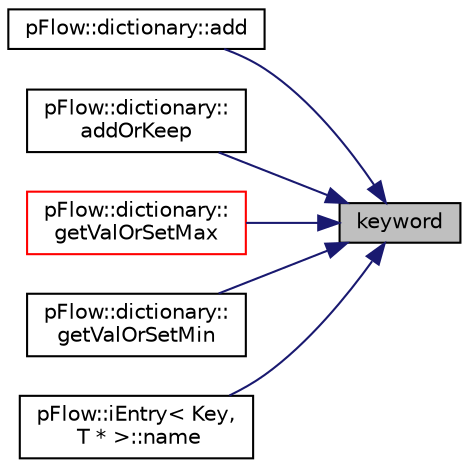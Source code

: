 digraph "keyword"
{
 // LATEX_PDF_SIZE
  edge [fontname="Helvetica",fontsize="10",labelfontname="Helvetica",labelfontsize="10"];
  node [fontname="Helvetica",fontsize="10",shape=record];
  rankdir="RL";
  Node1 [label="keyword",height=0.2,width=0.4,color="black", fillcolor="grey75", style="filled", fontcolor="black",tooltip="return keyword"];
  Node1 -> Node2 [dir="back",color="midnightblue",fontsize="10",style="solid",fontname="Helvetica"];
  Node2 [label="pFlow::dictionary::add",height=0.2,width=0.4,color="black", fillcolor="white", style="filled",URL="$classpFlow_1_1dictionary.html#ab2e3c2edb29c3068d7be477b82a6a27b",tooltip="add a dataEntry of type T"];
  Node1 -> Node3 [dir="back",color="midnightblue",fontsize="10",style="solid",fontname="Helvetica"];
  Node3 [label="pFlow::dictionary::\laddOrKeep",height=0.2,width=0.4,color="black", fillcolor="white", style="filled",URL="$classpFlow_1_1dictionary.html#a237be7839e89d0067af0ffc5405e36ee",tooltip=" "];
  Node1 -> Node4 [dir="back",color="midnightblue",fontsize="10",style="solid",fontname="Helvetica"];
  Node4 [label="pFlow::dictionary::\lgetValOrSetMax",height=0.2,width=0.4,color="red", fillcolor="white", style="filled",URL="$classpFlow_1_1dictionary.html#aca2f2df45158b023ca13bb04943acfca",tooltip="get the value of data entry anf return max(setMaxVal, value) if not found, set the value to setMaxVal"];
  Node1 -> Node7 [dir="back",color="midnightblue",fontsize="10",style="solid",fontname="Helvetica"];
  Node7 [label="pFlow::dictionary::\lgetValOrSetMin",height=0.2,width=0.4,color="black", fillcolor="white", style="filled",URL="$classpFlow_1_1dictionary.html#aef87c2ede8a688aa4158465d8f3646c9",tooltip="get the value of data entry anf return max(setMinVal, value) if not found, set the value to setMinVal"];
  Node1 -> Node8 [dir="back",color="midnightblue",fontsize="10",style="solid",fontname="Helvetica"];
  Node8 [label="pFlow::iEntry\< Key,\l T * \>::name",height=0.2,width=0.4,color="black", fillcolor="white", style="filled",URL="$classpFlow_1_1iEntry.html#a73572f70de721e7793f801ae26c5a6c5",tooltip="name/keyword of entry"];
}
